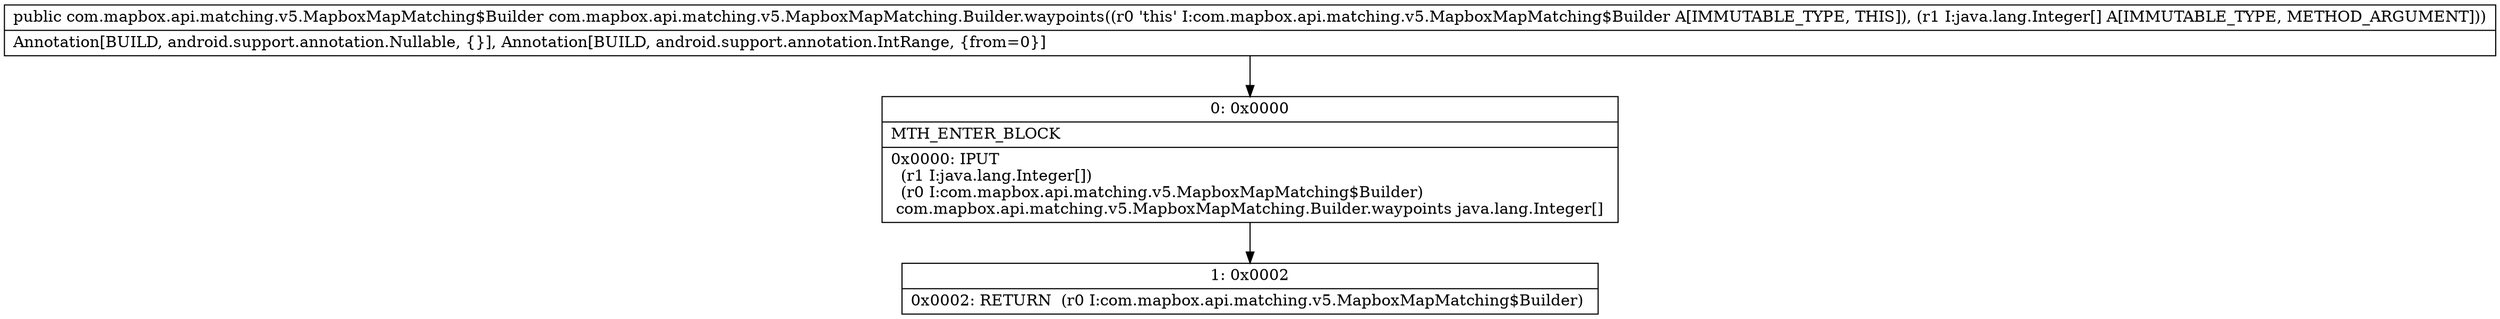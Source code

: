 digraph "CFG forcom.mapbox.api.matching.v5.MapboxMapMatching.Builder.waypoints([Ljava\/lang\/Integer;)Lcom\/mapbox\/api\/matching\/v5\/MapboxMapMatching$Builder;" {
Node_0 [shape=record,label="{0\:\ 0x0000|MTH_ENTER_BLOCK\l|0x0000: IPUT  \l  (r1 I:java.lang.Integer[])\l  (r0 I:com.mapbox.api.matching.v5.MapboxMapMatching$Builder)\l com.mapbox.api.matching.v5.MapboxMapMatching.Builder.waypoints java.lang.Integer[] \l}"];
Node_1 [shape=record,label="{1\:\ 0x0002|0x0002: RETURN  (r0 I:com.mapbox.api.matching.v5.MapboxMapMatching$Builder) \l}"];
MethodNode[shape=record,label="{public com.mapbox.api.matching.v5.MapboxMapMatching$Builder com.mapbox.api.matching.v5.MapboxMapMatching.Builder.waypoints((r0 'this' I:com.mapbox.api.matching.v5.MapboxMapMatching$Builder A[IMMUTABLE_TYPE, THIS]), (r1 I:java.lang.Integer[] A[IMMUTABLE_TYPE, METHOD_ARGUMENT]))  | Annotation[BUILD, android.support.annotation.Nullable, \{\}], Annotation[BUILD, android.support.annotation.IntRange, \{from=0\}]\l}"];
MethodNode -> Node_0;
Node_0 -> Node_1;
}

